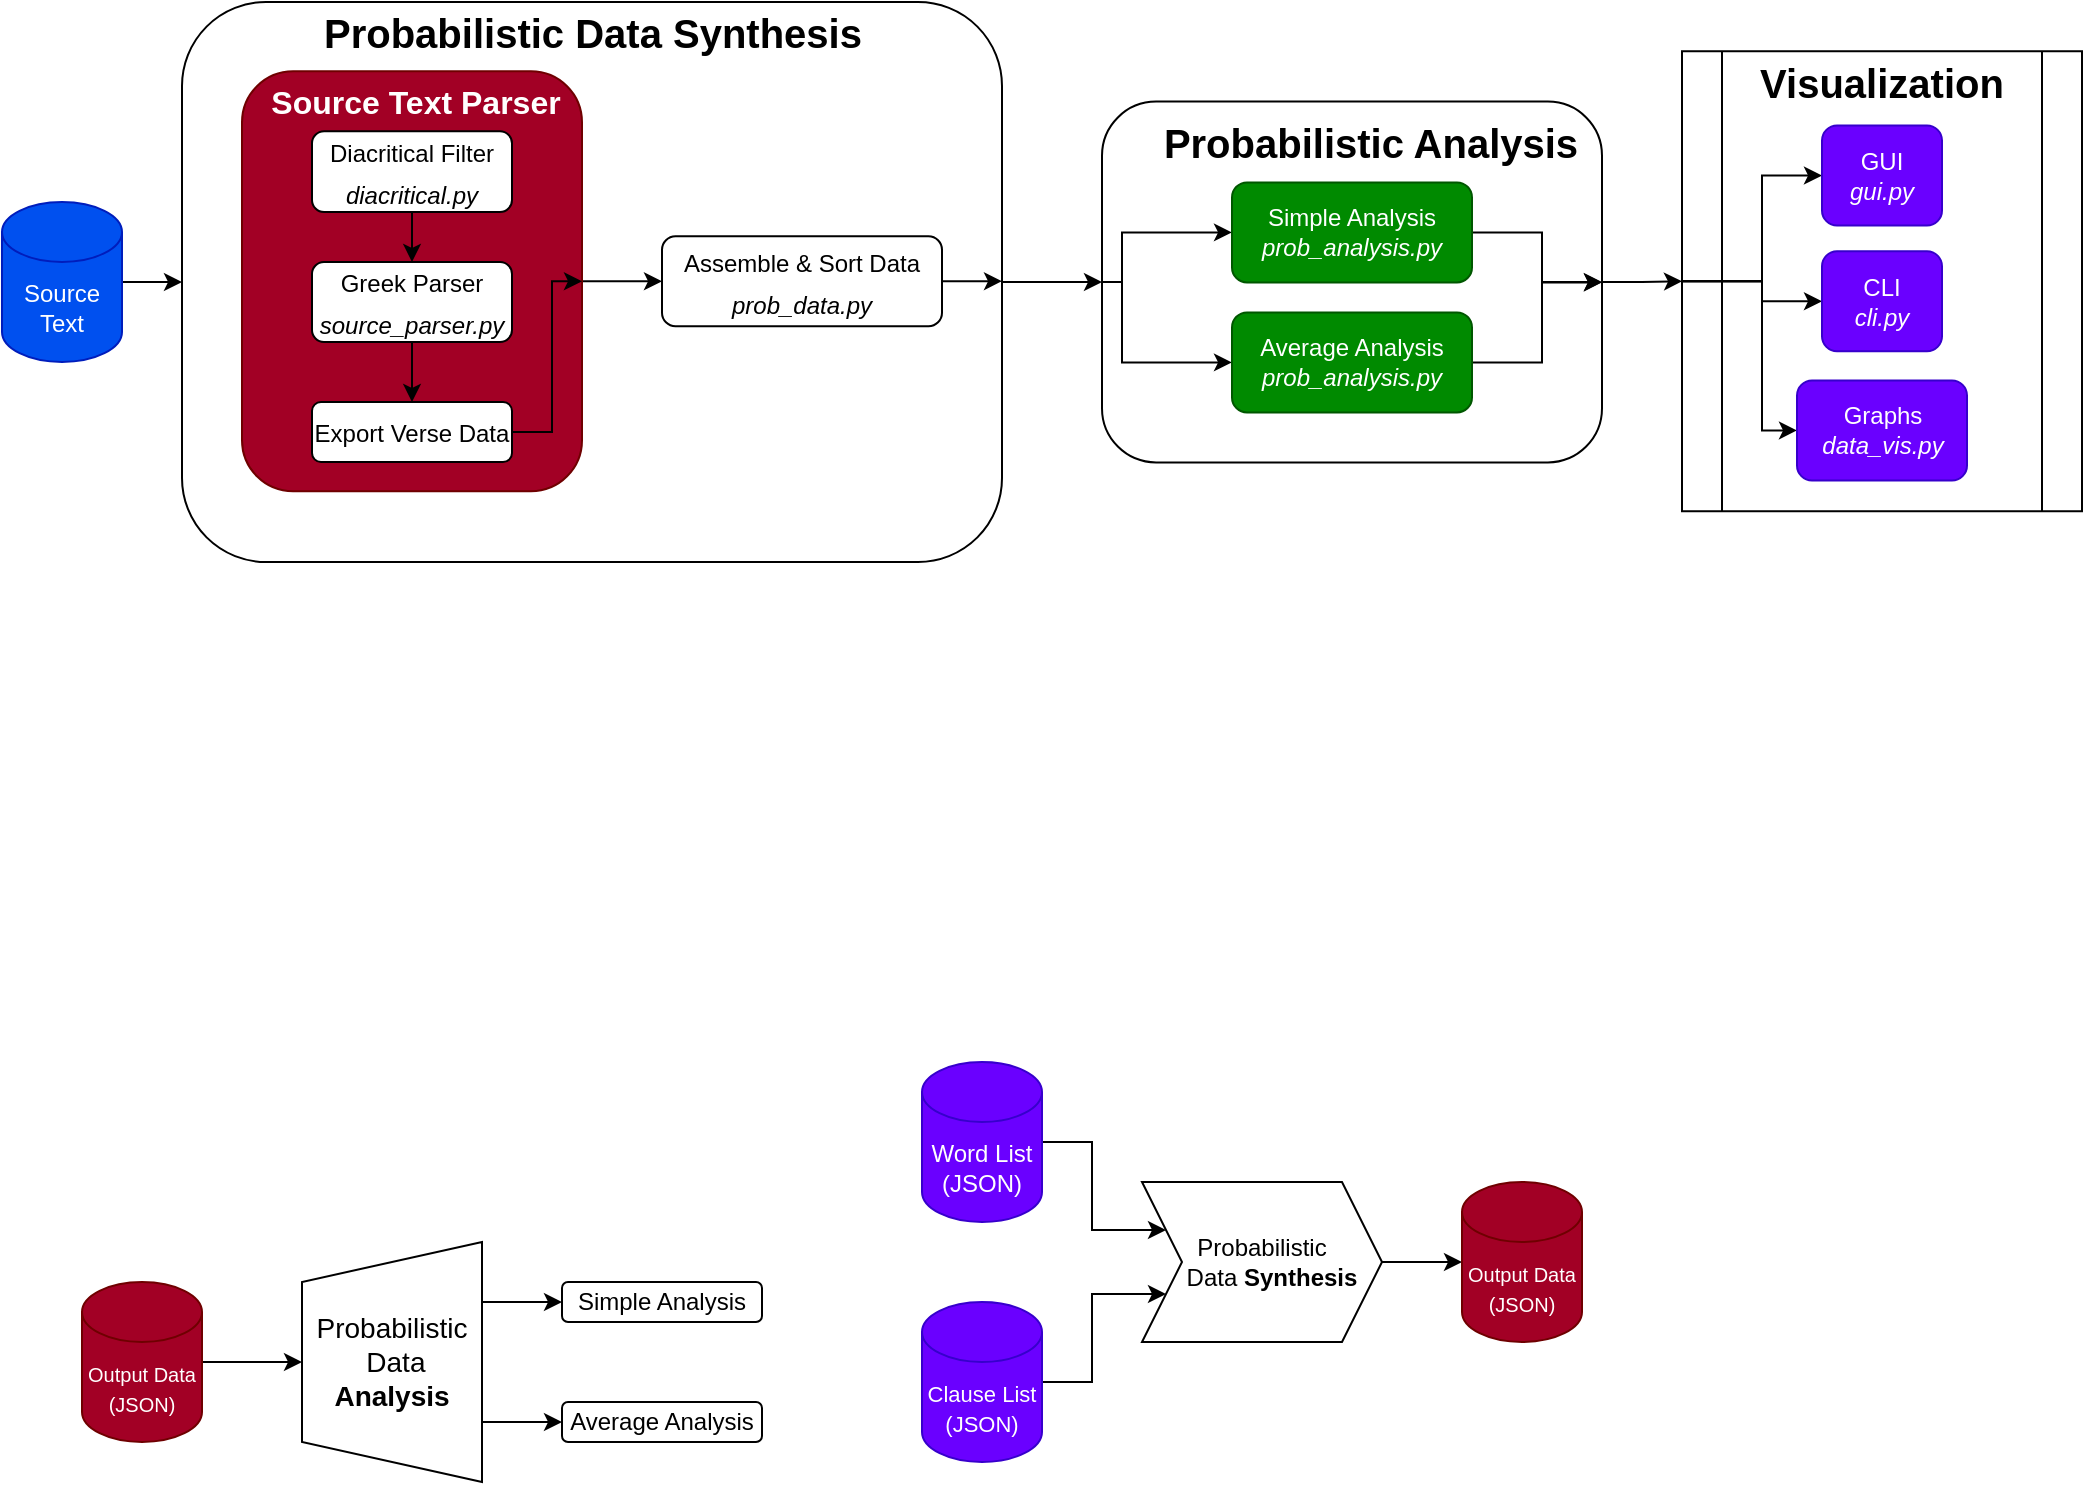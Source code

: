 <mxfile version="21.0.2" type="device"><diagram name="Page-1" id="tZfjdY1l_JA6NDcQXAFP"><mxGraphModel dx="1050" dy="641" grid="1" gridSize="10" guides="1" tooltips="1" connect="1" arrows="1" fold="1" page="1" pageScale="1" pageWidth="850" pageHeight="1100" math="0" shadow="0"><root><mxCell id="0"/><mxCell id="1" parent="0"/><mxCell id="hjwgpeKUm2Ezo07hRowa-73" value="" style="shape=process;whiteSpace=wrap;html=1;backgroundOutline=1;" parent="1" vertex="1"><mxGeometry x="880" y="64.62" width="200" height="230" as="geometry"/></mxCell><mxCell id="hjwgpeKUm2Ezo07hRowa-81" style="edgeStyle=orthogonalEdgeStyle;rounded=0;orthogonalLoop=1;jettySize=auto;html=1;exitX=0;exitY=0.5;exitDx=0;exitDy=0;entryX=0;entryY=0.5;entryDx=0;entryDy=0;" parent="1" source="hjwgpeKUm2Ezo07hRowa-73" target="hjwgpeKUm2Ezo07hRowa-78" edge="1"><mxGeometry relative="1" as="geometry"><Array as="points"><mxPoint x="920" y="180"/><mxPoint x="920" y="254"/></Array></mxGeometry></mxCell><mxCell id="hjwgpeKUm2Ezo07hRowa-80" style="edgeStyle=orthogonalEdgeStyle;rounded=0;orthogonalLoop=1;jettySize=auto;html=1;exitX=0;exitY=0.5;exitDx=0;exitDy=0;entryX=0;entryY=0.5;entryDx=0;entryDy=0;" parent="1" source="hjwgpeKUm2Ezo07hRowa-73" target="hjwgpeKUm2Ezo07hRowa-77" edge="1"><mxGeometry relative="1" as="geometry"><Array as="points"><mxPoint x="920" y="180"/><mxPoint x="920" y="190"/></Array></mxGeometry></mxCell><mxCell id="hjwgpeKUm2Ezo07hRowa-74" style="edgeStyle=orthogonalEdgeStyle;rounded=0;orthogonalLoop=1;jettySize=auto;html=1;exitX=1;exitY=0.5;exitDx=0;exitDy=0;entryX=0;entryY=0.5;entryDx=0;entryDy=0;" parent="1" source="hjwgpeKUm2Ezo07hRowa-64" target="hjwgpeKUm2Ezo07hRowa-73" edge="1"><mxGeometry relative="1" as="geometry"/></mxCell><mxCell id="hjwgpeKUm2Ezo07hRowa-64" value="&lt;p style=&quot;line-height: 120%;&quot;&gt;&lt;br&gt;&lt;/p&gt;" style="rounded=1;whiteSpace=wrap;html=1;align=center;" parent="1" vertex="1"><mxGeometry x="590" y="89.81" width="250" height="180.38" as="geometry"/></mxCell><mxCell id="hjwgpeKUm2Ezo07hRowa-70" style="edgeStyle=orthogonalEdgeStyle;rounded=0;orthogonalLoop=1;jettySize=auto;html=1;exitX=0;exitY=0.5;exitDx=0;exitDy=0;entryX=0;entryY=0.5;entryDx=0;entryDy=0;" parent="1" source="hjwgpeKUm2Ezo07hRowa-64" target="hjwgpeKUm2Ezo07hRowa-67" edge="1"><mxGeometry relative="1" as="geometry"><Array as="points"><mxPoint x="600" y="180.19"/><mxPoint x="600" y="220.19"/></Array></mxGeometry></mxCell><mxCell id="hjwgpeKUm2Ezo07hRowa-68" style="edgeStyle=orthogonalEdgeStyle;rounded=0;orthogonalLoop=1;jettySize=auto;html=1;exitX=0;exitY=0.5;exitDx=0;exitDy=0;entryX=0;entryY=0.5;entryDx=0;entryDy=0;" parent="1" source="hjwgpeKUm2Ezo07hRowa-64" target="hjwgpeKUm2Ezo07hRowa-62" edge="1"><mxGeometry relative="1" as="geometry"><Array as="points"><mxPoint x="600" y="180.19"/><mxPoint x="600" y="155.19"/></Array></mxGeometry></mxCell><mxCell id="hjwgpeKUm2Ezo07hRowa-58" style="edgeStyle=orthogonalEdgeStyle;rounded=0;orthogonalLoop=1;jettySize=auto;html=1;exitX=0;exitY=0.5;exitDx=0;exitDy=0;entryX=0;entryY=0.5;entryDx=0;entryDy=0;" parent="1" source="hjwgpeKUm2Ezo07hRowa-25" target="hjwgpeKUm2Ezo07hRowa-35" edge="1"><mxGeometry relative="1" as="geometry"/></mxCell><mxCell id="hjwgpeKUm2Ezo07hRowa-66" style="edgeStyle=orthogonalEdgeStyle;rounded=0;orthogonalLoop=1;jettySize=auto;html=1;exitX=1;exitY=0.5;exitDx=0;exitDy=0;entryX=0;entryY=0.5;entryDx=0;entryDy=0;" parent="1" source="hjwgpeKUm2Ezo07hRowa-25" target="hjwgpeKUm2Ezo07hRowa-64" edge="1"><mxGeometry relative="1" as="geometry"/></mxCell><mxCell id="hjwgpeKUm2Ezo07hRowa-25" value="&lt;p style=&quot;line-height: 120%;&quot;&gt;&lt;br&gt;&lt;/p&gt;" style="rounded=1;whiteSpace=wrap;html=1;align=center;" parent="1" vertex="1"><mxGeometry x="130" y="40" width="410" height="280" as="geometry"/></mxCell><mxCell id="hjwgpeKUm2Ezo07hRowa-52" style="edgeStyle=orthogonalEdgeStyle;rounded=0;orthogonalLoop=1;jettySize=auto;html=1;exitX=0;exitY=0.5;exitDx=0;exitDy=0;entryX=0;entryY=0.5;entryDx=0;entryDy=0;" parent="1" source="hjwgpeKUm2Ezo07hRowa-35" target="hjwgpeKUm2Ezo07hRowa-10" edge="1"><mxGeometry relative="1" as="geometry"><Array as="points"><mxPoint x="180" y="179.62"/><mxPoint x="180" y="124.62"/></Array></mxGeometry></mxCell><mxCell id="hjwgpeKUm2Ezo07hRowa-56" style="edgeStyle=orthogonalEdgeStyle;rounded=0;orthogonalLoop=1;jettySize=auto;html=1;exitX=1;exitY=0.5;exitDx=0;exitDy=0;entryX=0;entryY=0.5;entryDx=0;entryDy=0;" parent="1" source="hjwgpeKUm2Ezo07hRowa-35" target="hjwgpeKUm2Ezo07hRowa-53" edge="1"><mxGeometry relative="1" as="geometry"/></mxCell><mxCell id="hjwgpeKUm2Ezo07hRowa-35" value="&lt;p style=&quot;line-height: 120%;&quot;&gt;&lt;br&gt;&lt;/p&gt;" style="rounded=1;whiteSpace=wrap;html=1;fillColor=#a20025;align=center;strokeColor=#6F0000;fontColor=#ffffff;" parent="1" vertex="1"><mxGeometry x="160" y="74.62" width="170" height="210" as="geometry"/></mxCell><mxCell id="hjwgpeKUm2Ezo07hRowa-61" style="edgeStyle=orthogonalEdgeStyle;rounded=0;orthogonalLoop=1;jettySize=auto;html=1;exitX=1;exitY=0.5;exitDx=0;exitDy=0;exitPerimeter=0;entryX=0;entryY=0.5;entryDx=0;entryDy=0;" parent="1" source="hjwgpeKUm2Ezo07hRowa-4" target="hjwgpeKUm2Ezo07hRowa-25" edge="1"><mxGeometry relative="1" as="geometry"/></mxCell><mxCell id="hjwgpeKUm2Ezo07hRowa-4" value="Source Text" style="shape=cylinder3;whiteSpace=wrap;html=1;boundedLbl=1;backgroundOutline=1;size=15;fillColor=#0050ef;fontColor=#ffffff;strokeColor=#001DBC;" parent="1" vertex="1"><mxGeometry x="40" y="140" width="60" height="80" as="geometry"/></mxCell><mxCell id="hjwgpeKUm2Ezo07hRowa-5" style="edgeStyle=orthogonalEdgeStyle;rounded=0;orthogonalLoop=1;jettySize=auto;html=1;exitX=1;exitY=0.5;exitDx=0;exitDy=0;exitPerimeter=0;entryX=0;entryY=0.75;entryDx=0;entryDy=0;" parent="1" source="hjwgpeKUm2Ezo07hRowa-6" target="hjwgpeKUm2Ezo07hRowa-14" edge="1"><mxGeometry relative="1" as="geometry"/></mxCell><mxCell id="hjwgpeKUm2Ezo07hRowa-6" value="&lt;font style=&quot;font-size: 11px;&quot;&gt;Clause List&lt;br&gt;(JSON)&lt;/font&gt;" style="shape=cylinder3;whiteSpace=wrap;html=1;boundedLbl=1;backgroundOutline=1;size=15;fillColor=#6a00ff;fontColor=#ffffff;strokeColor=#3700CC;" parent="1" vertex="1"><mxGeometry x="500" y="690" width="60" height="80" as="geometry"/></mxCell><mxCell id="hjwgpeKUm2Ezo07hRowa-7" style="edgeStyle=orthogonalEdgeStyle;rounded=0;orthogonalLoop=1;jettySize=auto;html=1;exitX=1;exitY=0.5;exitDx=0;exitDy=0;exitPerimeter=0;entryX=0;entryY=0.25;entryDx=0;entryDy=0;" parent="1" source="hjwgpeKUm2Ezo07hRowa-8" target="hjwgpeKUm2Ezo07hRowa-14" edge="1"><mxGeometry relative="1" as="geometry"/></mxCell><mxCell id="hjwgpeKUm2Ezo07hRowa-8" value="Word List (JSON)" style="shape=cylinder3;whiteSpace=wrap;html=1;boundedLbl=1;backgroundOutline=1;size=15;fillColor=#6a00ff;fontColor=#ffffff;strokeColor=#3700CC;" parent="1" vertex="1"><mxGeometry x="500" y="570" width="60" height="80" as="geometry"/></mxCell><mxCell id="hjwgpeKUm2Ezo07hRowa-46" style="edgeStyle=orthogonalEdgeStyle;rounded=0;orthogonalLoop=1;jettySize=auto;html=1;exitX=0.5;exitY=1;exitDx=0;exitDy=0;entryX=0.5;entryY=0;entryDx=0;entryDy=0;" parent="1" source="hjwgpeKUm2Ezo07hRowa-10" target="hjwgpeKUm2Ezo07hRowa-31" edge="1"><mxGeometry relative="1" as="geometry"/></mxCell><mxCell id="hjwgpeKUm2Ezo07hRowa-10" value="&lt;font style=&quot;font-size: 12px;&quot;&gt;Diacritical Filter&lt;br&gt;&lt;i&gt;diacritical.py&lt;/i&gt;&lt;br&gt;&lt;/font&gt;" style="rounded=1;whiteSpace=wrap;html=1;fontSize=17;" parent="1" vertex="1"><mxGeometry x="195" y="104.62" width="100" height="40.38" as="geometry"/></mxCell><mxCell id="hjwgpeKUm2Ezo07hRowa-13" style="edgeStyle=orthogonalEdgeStyle;rounded=0;orthogonalLoop=1;jettySize=auto;html=1;exitX=1;exitY=0.5;exitDx=0;exitDy=0;entryX=0;entryY=0.5;entryDx=0;entryDy=0;entryPerimeter=0;" parent="1" source="hjwgpeKUm2Ezo07hRowa-14" target="hjwgpeKUm2Ezo07hRowa-16" edge="1"><mxGeometry relative="1" as="geometry"/></mxCell><mxCell id="hjwgpeKUm2Ezo07hRowa-14" value="Probabilistic&lt;br&gt;&amp;nbsp; &amp;nbsp;Data &lt;b&gt;Synthesis&lt;/b&gt;" style="shape=step;perimeter=stepPerimeter;whiteSpace=wrap;html=1;fixedSize=1;" parent="1" vertex="1"><mxGeometry x="610" y="630" width="120" height="80" as="geometry"/></mxCell><mxCell id="hjwgpeKUm2Ezo07hRowa-16" value="&lt;font style=&quot;font-size: 10px;&quot;&gt;Output Data (JSON)&lt;/font&gt;" style="shape=cylinder3;whiteSpace=wrap;html=1;boundedLbl=1;backgroundOutline=1;size=15;fillColor=#a20025;fontColor=#ffffff;strokeColor=#6F0000;" parent="1" vertex="1"><mxGeometry x="770" y="630" width="60" height="80" as="geometry"/></mxCell><mxCell id="hjwgpeKUm2Ezo07hRowa-17" style="edgeStyle=orthogonalEdgeStyle;rounded=0;orthogonalLoop=1;jettySize=auto;html=1;exitX=0.75;exitY=1;exitDx=0;exitDy=0;entryX=0;entryY=0.5;entryDx=0;entryDy=0;" parent="1" source="hjwgpeKUm2Ezo07hRowa-19" target="hjwgpeKUm2Ezo07hRowa-22" edge="1"><mxGeometry relative="1" as="geometry"/></mxCell><mxCell id="hjwgpeKUm2Ezo07hRowa-18" style="edgeStyle=orthogonalEdgeStyle;rounded=0;orthogonalLoop=1;jettySize=auto;html=1;exitX=0.25;exitY=1;exitDx=0;exitDy=0;entryX=0;entryY=0.5;entryDx=0;entryDy=0;" parent="1" source="hjwgpeKUm2Ezo07hRowa-19" target="hjwgpeKUm2Ezo07hRowa-23" edge="1"><mxGeometry relative="1" as="geometry"/></mxCell><mxCell id="hjwgpeKUm2Ezo07hRowa-19" value="Probabilistic&lt;br style=&quot;font-size: 14px;&quot;&gt;&amp;nbsp;Data &lt;b&gt;Analysis&lt;/b&gt;" style="shape=trapezoid;perimeter=trapezoidPerimeter;whiteSpace=wrap;html=1;fixedSize=1;fontSize=14;direction=north;" parent="1" vertex="1"><mxGeometry x="190" y="660" width="90" height="120" as="geometry"/></mxCell><mxCell id="hjwgpeKUm2Ezo07hRowa-20" style="edgeStyle=orthogonalEdgeStyle;rounded=0;orthogonalLoop=1;jettySize=auto;html=1;exitX=1;exitY=0.5;exitDx=0;exitDy=0;exitPerimeter=0;entryX=0.5;entryY=0;entryDx=0;entryDy=0;" parent="1" source="hjwgpeKUm2Ezo07hRowa-21" target="hjwgpeKUm2Ezo07hRowa-19" edge="1"><mxGeometry relative="1" as="geometry"/></mxCell><mxCell id="hjwgpeKUm2Ezo07hRowa-21" value="&lt;font style=&quot;font-size: 10px;&quot;&gt;Output Data (JSON)&lt;/font&gt;" style="shape=cylinder3;whiteSpace=wrap;html=1;boundedLbl=1;backgroundOutline=1;size=15;fillColor=#a20025;fontColor=#ffffff;strokeColor=#6F0000;" parent="1" vertex="1"><mxGeometry x="80" y="680" width="60" height="80" as="geometry"/></mxCell><mxCell id="hjwgpeKUm2Ezo07hRowa-22" value="Simple Analysis" style="rounded=1;whiteSpace=wrap;html=1;" parent="1" vertex="1"><mxGeometry x="320" y="680" width="100" height="20" as="geometry"/></mxCell><mxCell id="hjwgpeKUm2Ezo07hRowa-23" value="Average Analysis" style="rounded=1;whiteSpace=wrap;html=1;" parent="1" vertex="1"><mxGeometry x="320" y="740" width="100" height="20" as="geometry"/></mxCell><mxCell id="hjwgpeKUm2Ezo07hRowa-26" value="Probabilistic Data Synthesis" style="text;html=1;strokeColor=none;fillColor=none;align=center;verticalAlign=middle;whiteSpace=wrap;rounded=0;fontSize=20;fontStyle=1" parent="1" vertex="1"><mxGeometry x="197.5" y="40" width="275" height="30" as="geometry"/></mxCell><mxCell id="hjwgpeKUm2Ezo07hRowa-48" style="edgeStyle=orthogonalEdgeStyle;rounded=0;orthogonalLoop=1;jettySize=auto;html=1;exitX=0.5;exitY=1;exitDx=0;exitDy=0;entryX=0.5;entryY=0;entryDx=0;entryDy=0;" parent="1" source="hjwgpeKUm2Ezo07hRowa-31" target="hjwgpeKUm2Ezo07hRowa-47" edge="1"><mxGeometry relative="1" as="geometry"/></mxCell><mxCell id="hjwgpeKUm2Ezo07hRowa-31" value="&lt;font style=&quot;font-size: 12px;&quot;&gt;Greek Parser&lt;br&gt;&lt;i&gt;source_parser.py&lt;/i&gt;&lt;br&gt;&lt;/font&gt;" style="rounded=1;whiteSpace=wrap;html=1;fontSize=17;" parent="1" vertex="1"><mxGeometry x="195" y="170" width="100" height="40" as="geometry"/></mxCell><mxCell id="hjwgpeKUm2Ezo07hRowa-36" value="Source Text Parser" style="text;html=1;strokeColor=none;fillColor=none;align=center;verticalAlign=middle;whiteSpace=wrap;rounded=0;fontSize=16;fontColor=#FFFFFF;fontStyle=1" parent="1" vertex="1"><mxGeometry x="172.5" y="74.62" width="147.5" height="30" as="geometry"/></mxCell><mxCell id="hjwgpeKUm2Ezo07hRowa-40" style="edgeStyle=orthogonalEdgeStyle;rounded=0;orthogonalLoop=1;jettySize=auto;html=1;exitX=0.5;exitY=1;exitDx=0;exitDy=0;" parent="1" source="hjwgpeKUm2Ezo07hRowa-35" target="hjwgpeKUm2Ezo07hRowa-35" edge="1"><mxGeometry relative="1" as="geometry"/></mxCell><mxCell id="hjwgpeKUm2Ezo07hRowa-51" style="edgeStyle=orthogonalEdgeStyle;rounded=0;orthogonalLoop=1;jettySize=auto;html=1;exitX=1;exitY=0.5;exitDx=0;exitDy=0;entryX=1;entryY=0.5;entryDx=0;entryDy=0;" parent="1" source="hjwgpeKUm2Ezo07hRowa-47" target="hjwgpeKUm2Ezo07hRowa-35" edge="1"><mxGeometry relative="1" as="geometry"/></mxCell><mxCell id="hjwgpeKUm2Ezo07hRowa-47" value="&lt;font style=&quot;font-size: 12px;&quot;&gt;Export Verse Data&lt;/font&gt;" style="rounded=1;whiteSpace=wrap;html=1;fontSize=17;" parent="1" vertex="1"><mxGeometry x="195" y="240" width="100" height="30" as="geometry"/></mxCell><mxCell id="hjwgpeKUm2Ezo07hRowa-49" style="edgeStyle=orthogonalEdgeStyle;rounded=0;orthogonalLoop=1;jettySize=auto;html=1;exitX=0.5;exitY=1;exitDx=0;exitDy=0;" parent="1" source="hjwgpeKUm2Ezo07hRowa-35" target="hjwgpeKUm2Ezo07hRowa-35" edge="1"><mxGeometry relative="1" as="geometry"/></mxCell><mxCell id="hjwgpeKUm2Ezo07hRowa-60" style="edgeStyle=orthogonalEdgeStyle;rounded=0;orthogonalLoop=1;jettySize=auto;html=1;exitX=1;exitY=0.5;exitDx=0;exitDy=0;entryX=1;entryY=0.5;entryDx=0;entryDy=0;" parent="1" source="hjwgpeKUm2Ezo07hRowa-53" target="hjwgpeKUm2Ezo07hRowa-25" edge="1"><mxGeometry relative="1" as="geometry"/></mxCell><mxCell id="hjwgpeKUm2Ezo07hRowa-53" value="&lt;font style=&quot;font-size: 12px;&quot;&gt;Assemble &amp;amp; Sort Data&lt;br&gt;&lt;i&gt;prob_data.py&lt;/i&gt;&lt;br&gt;&lt;/font&gt;" style="rounded=1;whiteSpace=wrap;html=1;fontSize=17;" parent="1" vertex="1"><mxGeometry x="370" y="157.12" width="140" height="45" as="geometry"/></mxCell><mxCell id="hjwgpeKUm2Ezo07hRowa-71" style="edgeStyle=orthogonalEdgeStyle;rounded=0;orthogonalLoop=1;jettySize=auto;html=1;exitX=1;exitY=0.5;exitDx=0;exitDy=0;entryX=1;entryY=0.5;entryDx=0;entryDy=0;" parent="1" source="hjwgpeKUm2Ezo07hRowa-62" target="hjwgpeKUm2Ezo07hRowa-64" edge="1"><mxGeometry relative="1" as="geometry"><Array as="points"><mxPoint x="810" y="155.19"/><mxPoint x="810" y="180.19"/></Array></mxGeometry></mxCell><mxCell id="hjwgpeKUm2Ezo07hRowa-62" value="Simple Analysis&lt;br&gt;&lt;i&gt;prob_analysis.py&lt;/i&gt;" style="rounded=1;whiteSpace=wrap;html=1;fillColor=#008a00;fontColor=#ffffff;strokeColor=#005700;" parent="1" vertex="1"><mxGeometry x="655" y="130.19" width="120" height="50" as="geometry"/></mxCell><mxCell id="hjwgpeKUm2Ezo07hRowa-65" value="Probabilistic Analysis" style="text;html=1;strokeColor=none;fillColor=none;align=center;verticalAlign=middle;whiteSpace=wrap;rounded=0;fontSize=20;fontStyle=1" parent="1" vertex="1"><mxGeometry x="617.5" y="94.81" width="212.5" height="30" as="geometry"/></mxCell><mxCell id="hjwgpeKUm2Ezo07hRowa-72" style="edgeStyle=orthogonalEdgeStyle;rounded=0;orthogonalLoop=1;jettySize=auto;html=1;exitX=1;exitY=0.5;exitDx=0;exitDy=0;" parent="1" source="hjwgpeKUm2Ezo07hRowa-67" edge="1"><mxGeometry relative="1" as="geometry"><mxPoint x="840" y="180.19" as="targetPoint"/><Array as="points"><mxPoint x="810" y="220.19"/><mxPoint x="810" y="180.19"/></Array></mxGeometry></mxCell><mxCell id="hjwgpeKUm2Ezo07hRowa-67" value="Average Analysis&lt;br&gt;&lt;i&gt;prob_analysis.py&lt;/i&gt;" style="rounded=1;whiteSpace=wrap;html=1;fillColor=#008a00;fontColor=#ffffff;strokeColor=#005700;" parent="1" vertex="1"><mxGeometry x="655" y="195.19" width="120" height="50" as="geometry"/></mxCell><mxCell id="hjwgpeKUm2Ezo07hRowa-79" style="edgeStyle=orthogonalEdgeStyle;rounded=0;orthogonalLoop=1;jettySize=auto;html=1;exitX=0;exitY=0.5;exitDx=0;exitDy=0;entryX=0;entryY=0.5;entryDx=0;entryDy=0;" parent="1" source="hjwgpeKUm2Ezo07hRowa-73" target="hjwgpeKUm2Ezo07hRowa-76" edge="1"><mxGeometry relative="1" as="geometry"><Array as="points"><mxPoint x="920" y="180"/><mxPoint x="920" y="127"/></Array></mxGeometry></mxCell><mxCell id="hjwgpeKUm2Ezo07hRowa-75" value="Visualization" style="text;html=1;strokeColor=none;fillColor=none;align=center;verticalAlign=middle;whiteSpace=wrap;rounded=0;fontSize=20;fontStyle=1" parent="1" vertex="1"><mxGeometry x="915" y="64.62" width="130" height="30" as="geometry"/></mxCell><mxCell id="hjwgpeKUm2Ezo07hRowa-76" value="GUI&lt;br&gt;&lt;i&gt;gui.py&lt;/i&gt;" style="rounded=1;whiteSpace=wrap;html=1;fillColor=#6a00ff;fontColor=#ffffff;strokeColor=#3700CC;" parent="1" vertex="1"><mxGeometry x="950" y="101.74" width="60" height="50" as="geometry"/></mxCell><mxCell id="hjwgpeKUm2Ezo07hRowa-77" value="CLI&lt;br&gt;&lt;i&gt;cli.py&lt;/i&gt;" style="rounded=1;whiteSpace=wrap;html=1;fillColor=#6a00ff;fontColor=#ffffff;strokeColor=#3700CC;" parent="1" vertex="1"><mxGeometry x="950" y="164.62" width="60" height="50" as="geometry"/></mxCell><mxCell id="hjwgpeKUm2Ezo07hRowa-78" value="Graphs&lt;br&gt;&lt;i&gt;data_vis.py&lt;/i&gt;" style="rounded=1;whiteSpace=wrap;html=1;fillColor=#6a00ff;fontColor=#ffffff;strokeColor=#3700CC;" parent="1" vertex="1"><mxGeometry x="937.5" y="229.24" width="85" height="50" as="geometry"/></mxCell></root></mxGraphModel></diagram></mxfile>